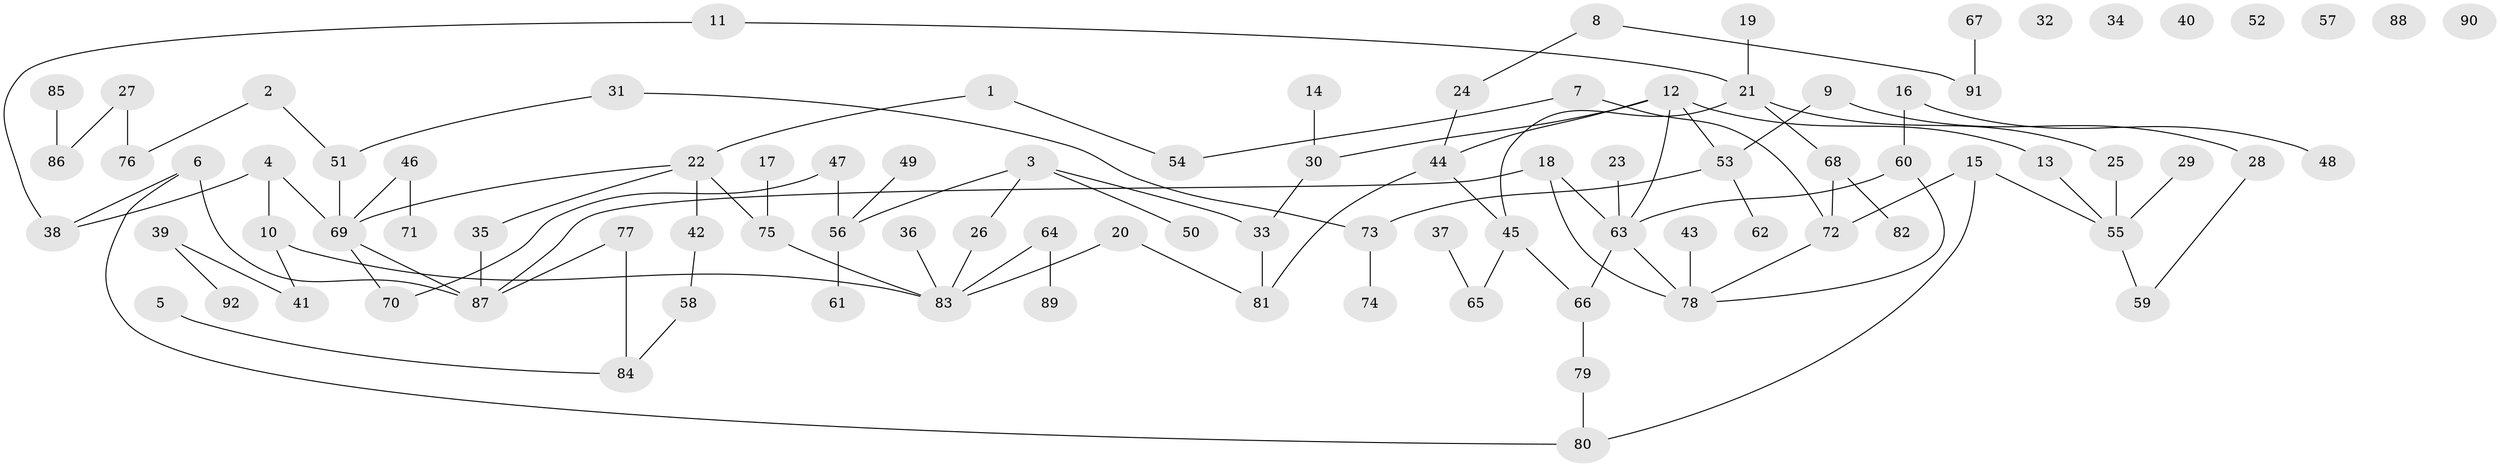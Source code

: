 // coarse degree distribution, {2: 0.32608695652173914, 1: 0.30434782608695654, 0: 0.15217391304347827, 6: 0.06521739130434782, 3: 0.021739130434782608, 7: 0.021739130434782608, 8: 0.021739130434782608, 4: 0.043478260869565216, 5: 0.043478260869565216}
// Generated by graph-tools (version 1.1) at 2025/43/03/04/25 21:43:30]
// undirected, 92 vertices, 104 edges
graph export_dot {
graph [start="1"]
  node [color=gray90,style=filled];
  1;
  2;
  3;
  4;
  5;
  6;
  7;
  8;
  9;
  10;
  11;
  12;
  13;
  14;
  15;
  16;
  17;
  18;
  19;
  20;
  21;
  22;
  23;
  24;
  25;
  26;
  27;
  28;
  29;
  30;
  31;
  32;
  33;
  34;
  35;
  36;
  37;
  38;
  39;
  40;
  41;
  42;
  43;
  44;
  45;
  46;
  47;
  48;
  49;
  50;
  51;
  52;
  53;
  54;
  55;
  56;
  57;
  58;
  59;
  60;
  61;
  62;
  63;
  64;
  65;
  66;
  67;
  68;
  69;
  70;
  71;
  72;
  73;
  74;
  75;
  76;
  77;
  78;
  79;
  80;
  81;
  82;
  83;
  84;
  85;
  86;
  87;
  88;
  89;
  90;
  91;
  92;
  1 -- 22;
  1 -- 54;
  2 -- 51;
  2 -- 76;
  3 -- 26;
  3 -- 33;
  3 -- 50;
  3 -- 56;
  4 -- 10;
  4 -- 38;
  4 -- 69;
  5 -- 84;
  6 -- 38;
  6 -- 80;
  6 -- 87;
  7 -- 54;
  7 -- 72;
  8 -- 24;
  8 -- 91;
  9 -- 28;
  9 -- 53;
  10 -- 41;
  10 -- 83;
  11 -- 21;
  11 -- 38;
  12 -- 13;
  12 -- 30;
  12 -- 44;
  12 -- 53;
  12 -- 63;
  13 -- 55;
  14 -- 30;
  15 -- 55;
  15 -- 72;
  15 -- 80;
  16 -- 48;
  16 -- 60;
  17 -- 75;
  18 -- 63;
  18 -- 78;
  18 -- 87;
  19 -- 21;
  20 -- 81;
  20 -- 83;
  21 -- 25;
  21 -- 45;
  21 -- 68;
  22 -- 35;
  22 -- 42;
  22 -- 69;
  22 -- 75;
  23 -- 63;
  24 -- 44;
  25 -- 55;
  26 -- 83;
  27 -- 76;
  27 -- 86;
  28 -- 59;
  29 -- 55;
  30 -- 33;
  31 -- 51;
  31 -- 73;
  33 -- 81;
  35 -- 87;
  36 -- 83;
  37 -- 65;
  39 -- 41;
  39 -- 92;
  42 -- 58;
  43 -- 78;
  44 -- 45;
  44 -- 81;
  45 -- 65;
  45 -- 66;
  46 -- 69;
  46 -- 71;
  47 -- 56;
  47 -- 70;
  49 -- 56;
  51 -- 69;
  53 -- 62;
  53 -- 73;
  55 -- 59;
  56 -- 61;
  58 -- 84;
  60 -- 63;
  60 -- 78;
  63 -- 66;
  63 -- 78;
  64 -- 83;
  64 -- 89;
  66 -- 79;
  67 -- 91;
  68 -- 72;
  68 -- 82;
  69 -- 70;
  69 -- 87;
  72 -- 78;
  73 -- 74;
  75 -- 83;
  77 -- 84;
  77 -- 87;
  79 -- 80;
  85 -- 86;
}
